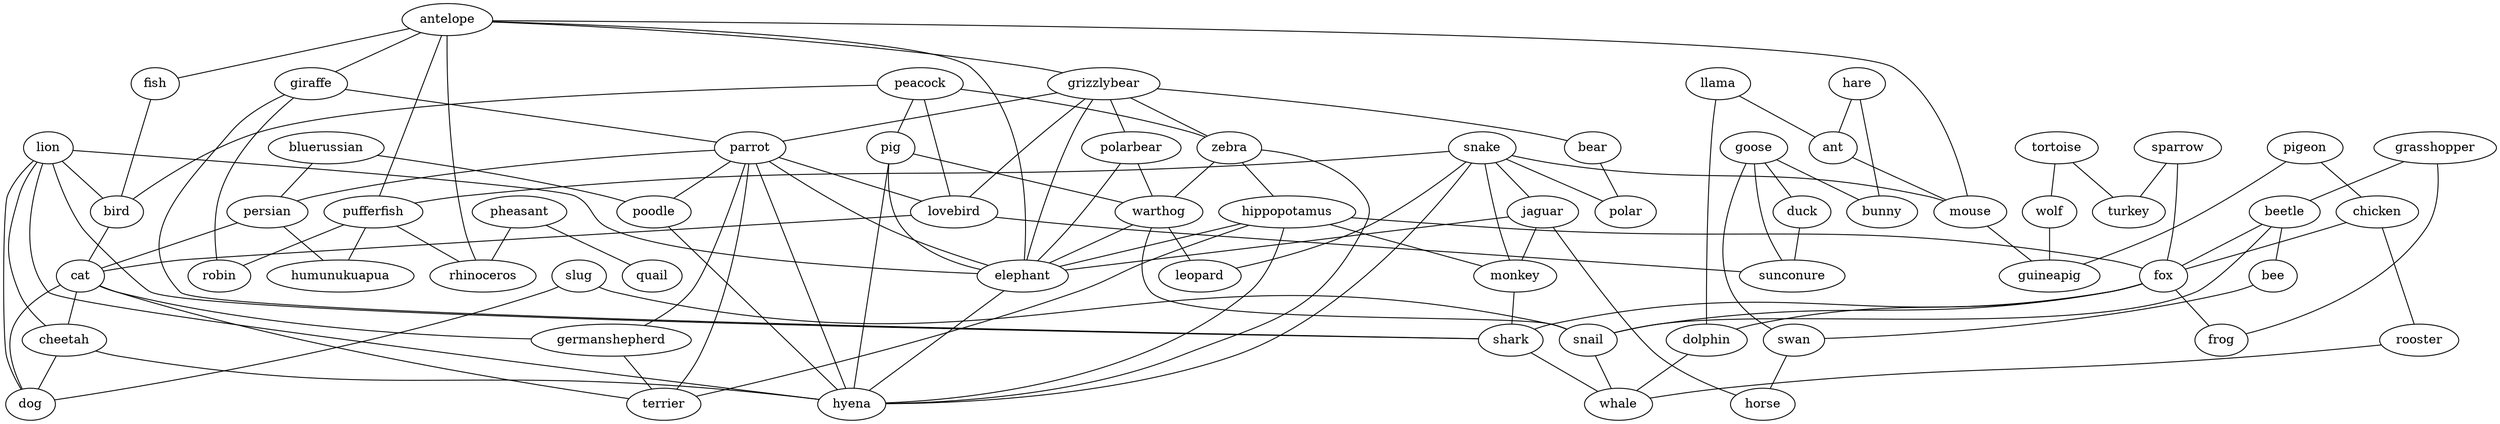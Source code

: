 strict graph  {
	peacock -- zebra	 [weight=1];
	peacock -- lovebird	 [weight=1];
	peacock -- bird	 [weight=1];
	peacock -- pig	 [weight=1];
	antelope -- grizzlybear	 [weight=1];
	antelope -- giraffe	 [weight=1];
	antelope -- fish	 [weight=1];
	antelope -- pufferfish	 [weight=1];
	antelope -- mouse	 [weight=1];
	antelope -- rhinoceros	 [weight=1];
	antelope -- elephant	 [weight=1];
	pheasant -- quail	 [weight=1];
	pheasant -- rhinoceros	 [weight=1];
	sparrow -- fox	 [weight=1];
	sparrow -- turkey	 [weight=1];
	pigeon -- chicken	 [weight=1];
	pigeon -- guineapig	 [weight=1];
	chicken -- fox	 [weight=1];
	chicken -- rooster	 [weight=1];
	grizzlybear -- bear	 [weight=1];
	grizzlybear -- parrot	 [weight=1];
	grizzlybear -- zebra	 [weight=1];
	grizzlybear -- lovebird	 [weight=1];
	grizzlybear -- polarbear	 [weight=1];
	grizzlybear -- elephant	 [weight=1];
	bear -- polar	 [weight=1];
	giraffe -- parrot	 [weight=1];
	giraffe -- robin	 [weight=1];
	giraffe -- shark	 [weight=1];
	snake -- jaguar	 [weight=1];
	snake -- polar	 [weight=1];
	snake -- monkey	 [weight=1];
	snake -- pufferfish	 [weight=1];
	snake -- mouse	 [weight=1];
	snake -- leopard	 [weight=1];
	snake -- hyena	 [weight=1];
	llama -- dolphin	 [weight=1];
	llama -- ant	 [weight=1];
	jaguar -- horse	 [weight=1];
	jaguar -- monkey	 [weight=1];
	jaguar -- elephant	 [weight=1];
	parrot -- persian	 [weight=1];
	parrot -- lovebird	 [weight=1];
	parrot -- poodle	 [weight=1];
	parrot -- elephant	 [weight=1];
	parrot -- germanshepherd	 [weight=1];
	parrot -- terrier	 [weight=1];
	parrot -- hyena	 [weight=1];
	bluerussian -- persian	 [weight=1];
	bluerussian -- poodle	 [weight=1];
	fish -- bird	 [weight=1];
	grasshopper -- beetle	 [weight=1];
	grasshopper -- frog	 [weight=1];
	goose -- swan	 [weight=1];
	goose -- duck	 [weight=1];
	goose -- sunconure	 [weight=1];
	goose -- bunny	 [weight=1];
	lion -- bird	 [weight=1];
	lion -- shark	 [weight=1];
	lion -- elephant	 [weight=1];
	lion -- cheetah	 [weight=1];
	lion -- dog	 [weight=1];
	lion -- hyena	 [weight=1];
	persian -- cat	 [weight=1];
	persian -- humunukuapua	 [weight=1];
	zebra -- hippopotamus	 [weight=1];
	zebra -- warthog	 [weight=1];
	zebra -- hyena	 [weight=1];
	beetle -- bee	 [weight=1];
	beetle -- fox	 [weight=1];
	beetle -- snail	 [weight=1];
	bee -- swan	 [weight=1];
	hippopotamus -- fox	 [weight=1];
	hippopotamus -- monkey	 [weight=1];
	hippopotamus -- elephant	 [weight=1];
	hippopotamus -- terrier	 [weight=1];
	hippopotamus -- hyena	 [weight=1];
	fox -- frog	 [weight=1];
	fox -- shark	 [weight=1];
	fox -- dolphin	 [weight=1];
	fox -- snail	 [weight=1];
	lovebird -- sunconure	 [weight=1];
	lovebird -- cat	 [weight=1];
	bird -- cat	 [weight=1];
	slug -- snail	 [weight=1];
	slug -- dog	 [weight=1];
	tortoise -- wolf	 [weight=1];
	tortoise -- turkey	 [weight=1];
	wolf -- guineapig	 [weight=1];
	swan -- horse	 [weight=1];
	duck -- sunconure	 [weight=1];
	monkey -- shark	 [weight=1];
	poodle -- hyena	 [weight=1];
	hare -- ant	 [weight=1];
	hare -- bunny	 [weight=1];
	polarbear -- warthog	 [weight=1];
	polarbear -- elephant	 [weight=1];
	pufferfish -- robin	 [weight=1];
	pufferfish -- humunukuapua	 [weight=1];
	pufferfish -- rhinoceros	 [weight=1];
	rooster -- whale	 [weight=1];
	cat -- cheetah	 [weight=1];
	cat -- germanshepherd	 [weight=1];
	cat -- terrier	 [weight=1];
	cat -- dog	 [weight=1];
	shark -- whale	 [weight=1];
	dolphin -- whale	 [weight=1];
	pig -- warthog	 [weight=1];
	pig -- elephant	 [weight=1];
	pig -- hyena	 [weight=1];
	ant -- mouse	 [weight=1];
	warthog -- elephant	 [weight=1];
	warthog -- snail	 [weight=1];
	warthog -- leopard	 [weight=1];
	mouse -- guineapig	 [weight=1];
	elephant -- hyena	 [weight=1];
	cheetah -- dog	 [weight=1];
	cheetah -- hyena	 [weight=1];
	germanshepherd -- terrier	 [weight=1];
	snail -- whale	 [weight=1];
}
